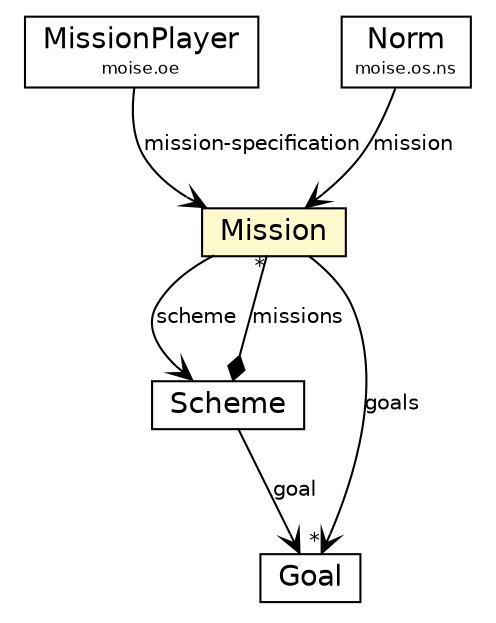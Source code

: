 #!/usr/local/bin/dot
#
# Class diagram 
# Generated by UMLGraph version R5_6_6-1-g9240c4 (http://www.umlgraph.org/)
#

digraph G {
	edge [fontname="Helvetica",fontsize=10,labelfontname="Helvetica",labelfontsize=10];
	node [fontname="Helvetica",fontsize=10,shape=plaintext];
	nodesep=0.25;
	ranksep=0.5;
	// moise.oe.MissionPlayer
	c5595 [label=<<table title="moise.oe.MissionPlayer" border="0" cellborder="1" cellspacing="0" cellpadding="2" port="p" href="../../oe/MissionPlayer.html">
		<tr><td><table border="0" cellspacing="0" cellpadding="1">
<tr><td align="center" balign="center"> MissionPlayer </td></tr>
<tr><td align="center" balign="center"><font point-size="8.0"> moise.oe </font></td></tr>
		</table></td></tr>
		</table>>, URL="../../oe/MissionPlayer.html", fontname="Helvetica", fontcolor="black", fontsize=14.0];
	// moise.os.fs.Scheme
	c5602 [label=<<table title="moise.os.fs.Scheme" border="0" cellborder="1" cellspacing="0" cellpadding="2" port="p" href="./Scheme.html">
		<tr><td><table border="0" cellspacing="0" cellpadding="1">
<tr><td align="center" balign="center"> Scheme </td></tr>
		</table></td></tr>
		</table>>, URL="./Scheme.html", fontname="Helvetica", fontcolor="black", fontsize=14.0];
	// moise.os.fs.Mission
	c5605 [label=<<table title="moise.os.fs.Mission" border="0" cellborder="1" cellspacing="0" cellpadding="2" port="p" bgcolor="lemonChiffon" href="./Mission.html">
		<tr><td><table border="0" cellspacing="0" cellpadding="1">
<tr><td align="center" balign="center"> Mission </td></tr>
		</table></td></tr>
		</table>>, URL="./Mission.html", fontname="Helvetica", fontcolor="black", fontsize=14.0];
	// moise.os.fs.Goal
	c5606 [label=<<table title="moise.os.fs.Goal" border="0" cellborder="1" cellspacing="0" cellpadding="2" port="p" href="./Goal.html">
		<tr><td><table border="0" cellspacing="0" cellpadding="1">
<tr><td align="center" balign="center"> Goal </td></tr>
		</table></td></tr>
		</table>>, URL="./Goal.html", fontname="Helvetica", fontcolor="black", fontsize=14.0];
	// moise.os.ns.Norm
	c5610 [label=<<table title="moise.os.ns.Norm" border="0" cellborder="1" cellspacing="0" cellpadding="2" port="p" href="../ns/Norm.html">
		<tr><td><table border="0" cellspacing="0" cellpadding="1">
<tr><td align="center" balign="center"> Norm </td></tr>
<tr><td align="center" balign="center"><font point-size="8.0"> moise.os.ns </font></td></tr>
		</table></td></tr>
		</table>>, URL="../ns/Norm.html", fontname="Helvetica", fontcolor="black", fontsize=14.0];
	// moise.oe.MissionPlayer NAVASSOC moise.os.fs.Mission
	c5595:p -> c5605:p [taillabel="", label="mission-specification", headlabel="", fontname="Helvetica", fontcolor="black", fontsize=10.0, color="black", arrowhead=open];
	// moise.os.fs.Scheme NAVASSOC moise.os.fs.Goal
	c5602:p -> c5606:p [taillabel="", label="goal", headlabel="", fontname="Helvetica", fontcolor="black", fontsize=10.0, color="black", arrowhead=open];
	// moise.os.fs.Scheme COMPOSED moise.os.fs.Mission
	c5602:p -> c5605:p [taillabel="", label="missions", headlabel="*", fontname="Helvetica", fontcolor="black", fontsize=10.0, color="black", arrowhead=none, arrowtail=diamond, dir=both];
	// moise.os.fs.Mission NAVASSOC moise.os.fs.Goal
	c5605:p -> c5606:p [taillabel="", label="goals", headlabel="*", fontname="Helvetica", fontcolor="black", fontsize=10.0, color="black", arrowhead=open];
	// moise.os.fs.Mission NAVASSOC moise.os.fs.Scheme
	c5605:p -> c5602:p [taillabel="", label="scheme", headlabel="", fontname="Helvetica", fontcolor="black", fontsize=10.0, color="black", arrowhead=open];
	// moise.os.ns.Norm NAVASSOC moise.os.fs.Mission
	c5610:p -> c5605:p [taillabel="", label="mission", headlabel="", fontname="Helvetica", fontcolor="black", fontsize=10.0, color="black", arrowhead=open];
}

